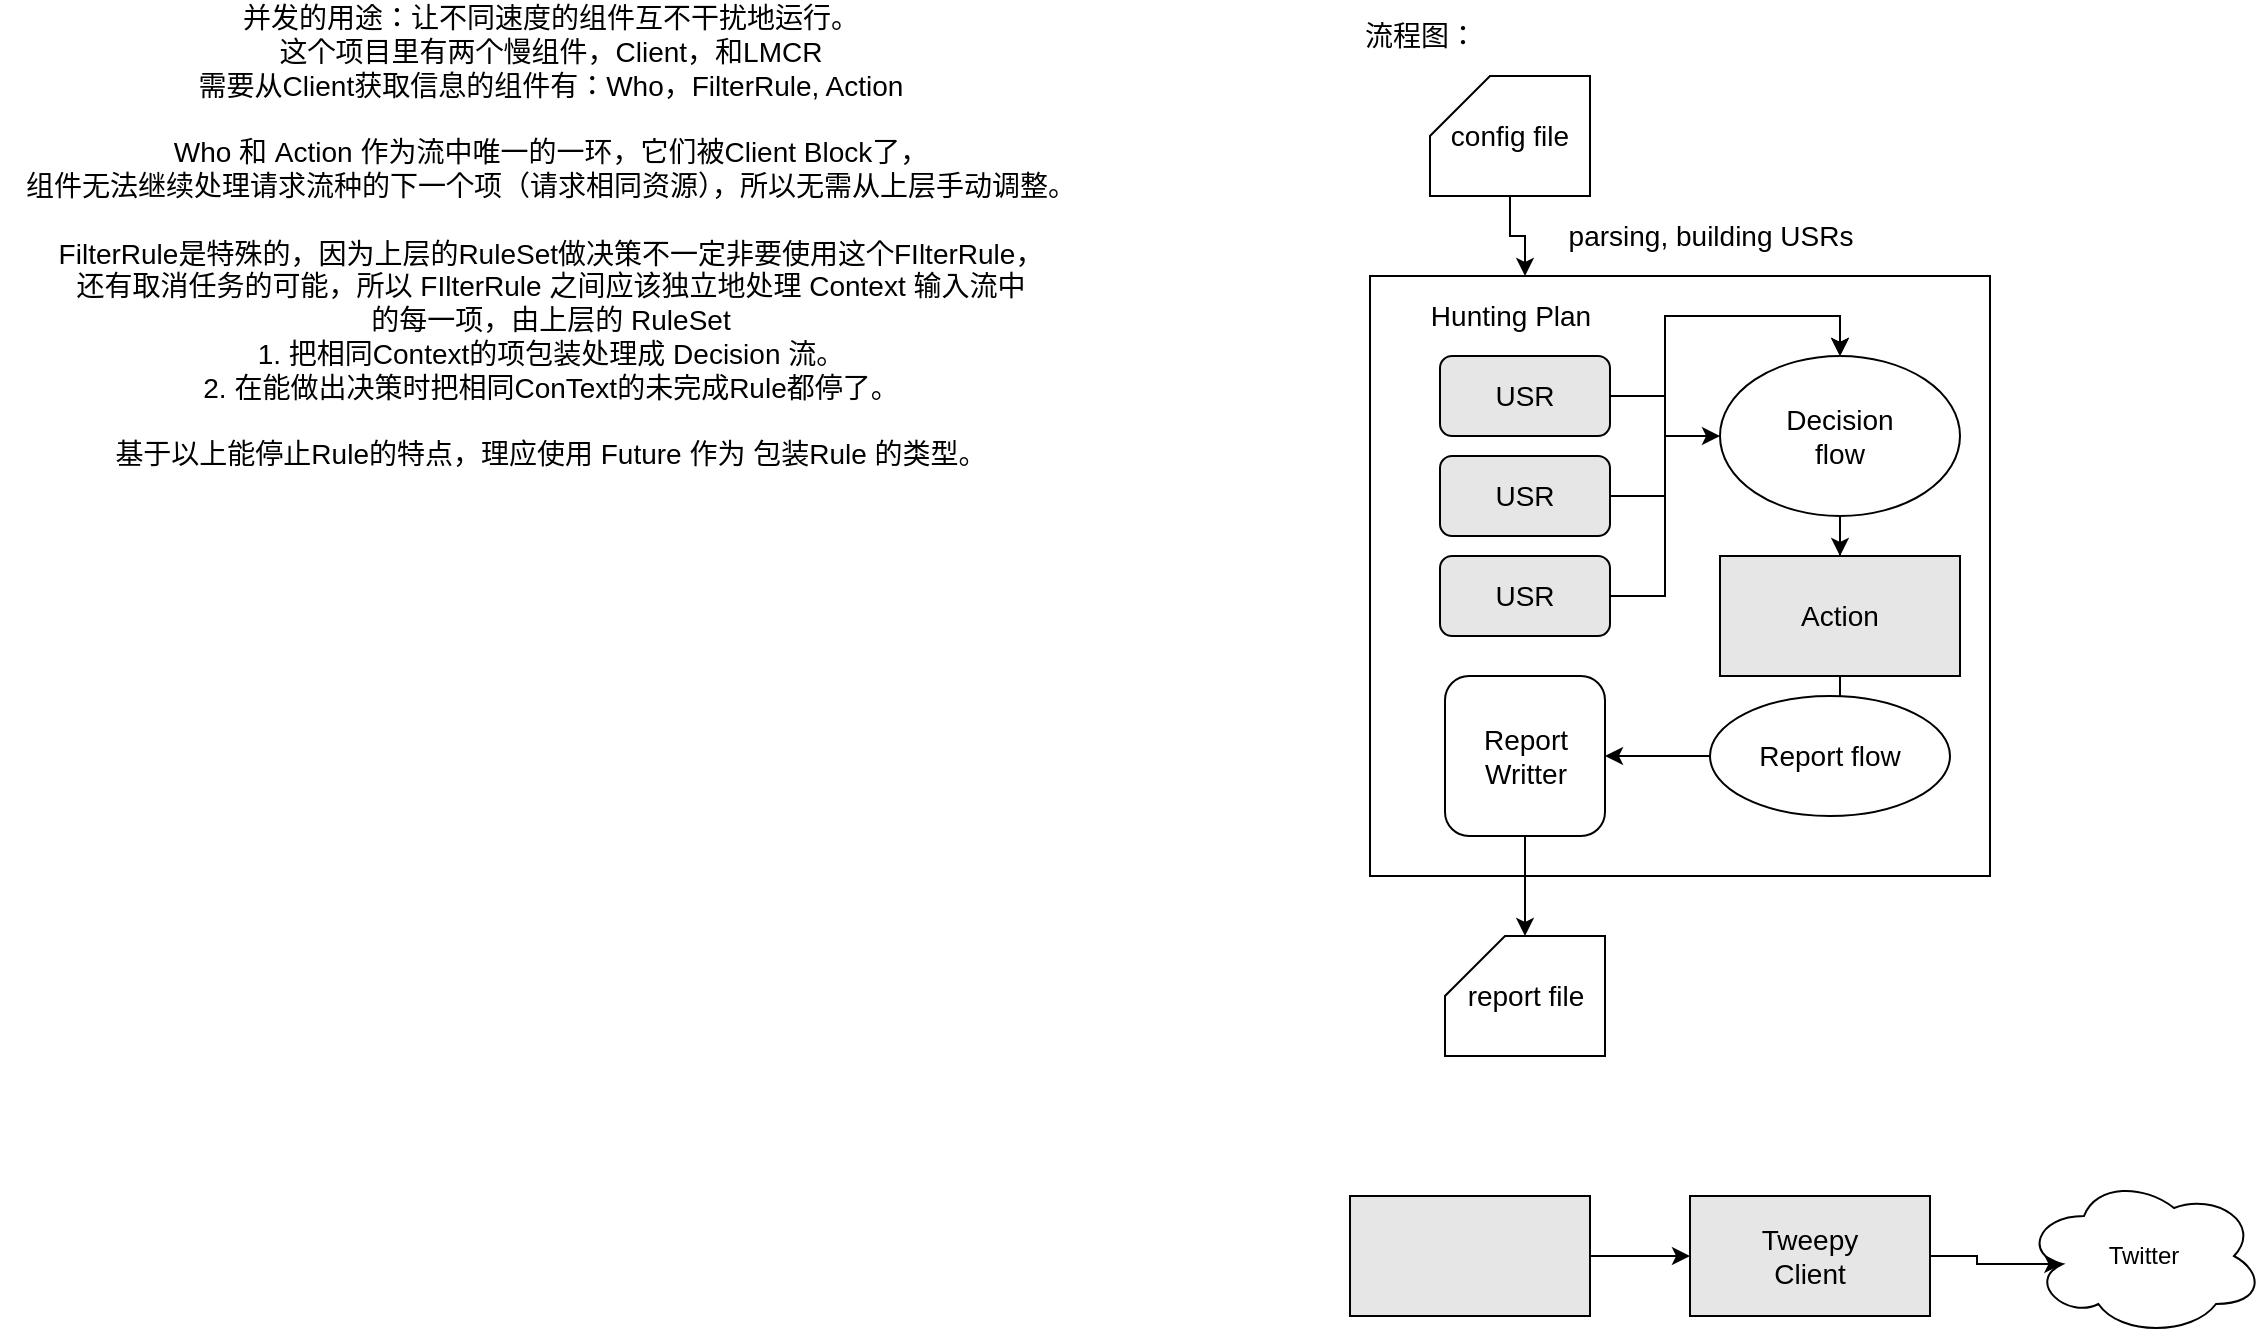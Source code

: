 <mxfile version="17.2.4" type="device" pages="3"><diagram id="XUiG8cFqJbwNKxK-u20N" name="concurrency"><mxGraphModel dx="817" dy="503" grid="1" gridSize="10" guides="1" tooltips="1" connect="1" arrows="1" fold="1" page="1" pageScale="1" pageWidth="827" pageHeight="1169" math="0" shadow="0"><root><mxCell id="0"/><mxCell id="1" parent="0"/><mxCell id="4G1B_aLigyITLH9_Thik-1" value="&lt;font style=&quot;font-size: 14px&quot;&gt;并发的用途：让不同速度的组件互不干扰地运行。&lt;br&gt;这个项目里有两个慢组件，Client，和LMCR&lt;br&gt;需要从Client获取信息的组件有：Who，FilterRule, Action&lt;br&gt;&lt;br&gt;Who 和 Action 作为流中唯一的一环，它们被Client Block了，&lt;br&gt;组件无法继续处理请求流种的下一个项（请求相同资源），所以无需从上层手动调整。&lt;br&gt;&lt;br&gt;FilterRule是特殊的，因为上层的RuleSet做决策不一定非要使用这个FIlterRule，&lt;br&gt;还有取消任务的可能，所以 FIlterRule 之间应该独立地处理 Context 输入流中&lt;br&gt;的每一项，由上层的 RuleSet &lt;br&gt;1. 把相同Context的项包装处理成 Decision 流。&lt;br&gt;2. 在能做出决策时把相同ConText的未完成Rule都停了。&lt;br&gt;&lt;br&gt;基于以上能停止Rule的特点，理应使用 Future 作为 包装Rule 的类型。&lt;br&gt;&lt;/font&gt;" style="text;html=1;align=center;verticalAlign=middle;resizable=0;points=[];autosize=1;strokeColor=none;fillColor=none;" parent="1" vertex="1"><mxGeometry x="75" y="30" width="550" height="220" as="geometry"/></mxCell><mxCell id="NM_JuEfp7zFMwTP4qmRe-1" value="" style="rounded=0;whiteSpace=wrap;html=1;fontSize=14;" parent="1" vertex="1"><mxGeometry x="760" y="160" width="310" height="300" as="geometry"/></mxCell><mxCell id="NM_JuEfp7zFMwTP4qmRe-6" value="流程图：" style="text;html=1;align=center;verticalAlign=middle;resizable=0;points=[];autosize=1;strokeColor=none;fillColor=none;fontSize=14;" parent="1" vertex="1"><mxGeometry x="750" y="30" width="70" height="20" as="geometry"/></mxCell><mxCell id="NM_JuEfp7zFMwTP4qmRe-8" style="edgeStyle=orthogonalEdgeStyle;rounded=0;orthogonalLoop=1;jettySize=auto;html=1;entryX=0.25;entryY=0;entryDx=0;entryDy=0;fontSize=14;" parent="1" source="NM_JuEfp7zFMwTP4qmRe-7" target="NM_JuEfp7zFMwTP4qmRe-1" edge="1"><mxGeometry relative="1" as="geometry"/></mxCell><mxCell id="NM_JuEfp7zFMwTP4qmRe-7" value="config file" style="shape=card;whiteSpace=wrap;html=1;fontSize=14;" parent="1" vertex="1"><mxGeometry x="790" y="60" width="80" height="60" as="geometry"/></mxCell><mxCell id="NM_JuEfp7zFMwTP4qmRe-10" value="parsing, building USRs" style="text;html=1;align=center;verticalAlign=middle;resizable=0;points=[];autosize=1;strokeColor=none;fillColor=none;fontSize=14;" parent="1" vertex="1"><mxGeometry x="850" y="130" width="160" height="20" as="geometry"/></mxCell><mxCell id="NM_JuEfp7zFMwTP4qmRe-12" value="&lt;span&gt;Hunting Plan&lt;/span&gt;" style="text;html=1;align=center;verticalAlign=middle;resizable=0;points=[];autosize=1;strokeColor=none;fillColor=none;fontSize=14;" parent="1" vertex="1"><mxGeometry x="780" y="170" width="100" height="20" as="geometry"/></mxCell><mxCell id="NM_JuEfp7zFMwTP4qmRe-20" style="edgeStyle=orthogonalEdgeStyle;rounded=0;orthogonalLoop=1;jettySize=auto;html=1;entryX=0.5;entryY=0;entryDx=0;entryDy=0;fontSize=14;" parent="1" source="NM_JuEfp7zFMwTP4qmRe-13" target="NM_JuEfp7zFMwTP4qmRe-19" edge="1"><mxGeometry relative="1" as="geometry"/></mxCell><mxCell id="NM_JuEfp7zFMwTP4qmRe-13" value="USR" style="rounded=1;whiteSpace=wrap;html=1;fontSize=14;fillColor=#E6E6E6;" parent="1" vertex="1"><mxGeometry x="795" y="200" width="85" height="40" as="geometry"/></mxCell><mxCell id="NM_JuEfp7zFMwTP4qmRe-22" style="edgeStyle=orthogonalEdgeStyle;rounded=0;orthogonalLoop=1;jettySize=auto;html=1;entryX=0.5;entryY=0;entryDx=0;entryDy=0;fontSize=14;" parent="1" source="NM_JuEfp7zFMwTP4qmRe-14" target="NM_JuEfp7zFMwTP4qmRe-19" edge="1"><mxGeometry relative="1" as="geometry"/></mxCell><mxCell id="NM_JuEfp7zFMwTP4qmRe-14" value="USR" style="rounded=1;whiteSpace=wrap;html=1;fontSize=14;fillColor=#E6E6E6;" parent="1" vertex="1"><mxGeometry x="795" y="250" width="85" height="40" as="geometry"/></mxCell><mxCell id="NM_JuEfp7zFMwTP4qmRe-25" style="edgeStyle=orthogonalEdgeStyle;rounded=0;orthogonalLoop=1;jettySize=auto;html=1;entryX=0;entryY=0.5;entryDx=0;entryDy=0;fontSize=14;" parent="1" source="NM_JuEfp7zFMwTP4qmRe-15" target="NM_JuEfp7zFMwTP4qmRe-19" edge="1"><mxGeometry relative="1" as="geometry"/></mxCell><mxCell id="NM_JuEfp7zFMwTP4qmRe-15" value="USR" style="rounded=1;whiteSpace=wrap;html=1;fontSize=14;fillColor=#E6E6E6;" parent="1" vertex="1"><mxGeometry x="795" y="300" width="85" height="40" as="geometry"/></mxCell><mxCell id="NM_JuEfp7zFMwTP4qmRe-18" style="edgeStyle=orthogonalEdgeStyle;rounded=0;orthogonalLoop=1;jettySize=auto;html=1;entryX=0.5;entryY=0;entryDx=0;entryDy=0;entryPerimeter=0;fontSize=14;" parent="1" source="NM_JuEfp7zFMwTP4qmRe-16" target="NM_JuEfp7zFMwTP4qmRe-17" edge="1"><mxGeometry relative="1" as="geometry"/></mxCell><mxCell id="NM_JuEfp7zFMwTP4qmRe-16" value="Report&lt;br&gt;Writter" style="rounded=1;whiteSpace=wrap;html=1;fontSize=14;" parent="1" vertex="1"><mxGeometry x="797.5" y="360" width="80" height="80" as="geometry"/></mxCell><mxCell id="NM_JuEfp7zFMwTP4qmRe-17" value="report file" style="shape=card;whiteSpace=wrap;html=1;fontSize=14;" parent="1" vertex="1"><mxGeometry x="797.5" y="490" width="80" height="60" as="geometry"/></mxCell><mxCell id="Bkanwb2_NG2C7RGpmyLM-2" value="" style="edgeStyle=orthogonalEdgeStyle;rounded=0;orthogonalLoop=1;jettySize=auto;html=1;fontSize=14;" parent="1" source="NM_JuEfp7zFMwTP4qmRe-19" target="Bkanwb2_NG2C7RGpmyLM-1" edge="1"><mxGeometry relative="1" as="geometry"/></mxCell><mxCell id="NM_JuEfp7zFMwTP4qmRe-19" value="Decision&lt;br&gt;flow" style="ellipse;whiteSpace=wrap;html=1;fontSize=14;" parent="1" vertex="1"><mxGeometry x="935" y="200" width="120" height="80" as="geometry"/></mxCell><mxCell id="Bkanwb2_NG2C7RGpmyLM-4" value="" style="edgeStyle=orthogonalEdgeStyle;rounded=0;orthogonalLoop=1;jettySize=auto;html=1;fontSize=14;" parent="1" source="Bkanwb2_NG2C7RGpmyLM-1" target="Bkanwb2_NG2C7RGpmyLM-3" edge="1"><mxGeometry relative="1" as="geometry"/></mxCell><mxCell id="Bkanwb2_NG2C7RGpmyLM-1" value="Action" style="whiteSpace=wrap;html=1;fontSize=14;fillColor=#E6E6E6;" parent="1" vertex="1"><mxGeometry x="935" y="300" width="120" height="60" as="geometry"/></mxCell><mxCell id="Bkanwb2_NG2C7RGpmyLM-5" value="" style="edgeStyle=orthogonalEdgeStyle;rounded=0;orthogonalLoop=1;jettySize=auto;html=1;fontSize=14;" parent="1" source="Bkanwb2_NG2C7RGpmyLM-3" target="NM_JuEfp7zFMwTP4qmRe-16" edge="1"><mxGeometry relative="1" as="geometry"/></mxCell><mxCell id="Bkanwb2_NG2C7RGpmyLM-3" value="Report flow" style="ellipse;whiteSpace=wrap;html=1;fontSize=14;" parent="1" vertex="1"><mxGeometry x="930" y="370" width="120" height="60" as="geometry"/></mxCell><mxCell id="8GCmwNGSGlfDe_DTGjrs-3" value="" style="edgeStyle=orthogonalEdgeStyle;rounded=0;orthogonalLoop=1;jettySize=auto;html=1;fontSize=14;" parent="1" source="CMJWBRoMR7nh_A9koZnk-3" target="8GCmwNGSGlfDe_DTGjrs-2" edge="1"><mxGeometry relative="1" as="geometry"/></mxCell><mxCell id="CMJWBRoMR7nh_A9koZnk-3" value="" style="whiteSpace=wrap;html=1;fontSize=14;fillColor=#E6E6E6;" parent="1" vertex="1"><mxGeometry x="750" y="620" width="120" height="60" as="geometry"/></mxCell><mxCell id="8GCmwNGSGlfDe_DTGjrs-1" value="Twitter" style="ellipse;shape=cloud;whiteSpace=wrap;html=1;" parent="1" vertex="1"><mxGeometry x="1087" y="610" width="120" height="80" as="geometry"/></mxCell><mxCell id="8GCmwNGSGlfDe_DTGjrs-4" value="" style="edgeStyle=orthogonalEdgeStyle;rounded=0;orthogonalLoop=1;jettySize=auto;html=1;fontSize=14;entryX=0.16;entryY=0.55;entryDx=0;entryDy=0;entryPerimeter=0;" parent="1" source="8GCmwNGSGlfDe_DTGjrs-2" target="8GCmwNGSGlfDe_DTGjrs-1" edge="1"><mxGeometry relative="1" as="geometry"/></mxCell><mxCell id="8GCmwNGSGlfDe_DTGjrs-2" value="Tweepy&lt;br&gt;Client" style="whiteSpace=wrap;html=1;fontSize=14;fillColor=#E6E6E6;" parent="1" vertex="1"><mxGeometry x="920" y="620" width="120" height="60" as="geometry"/></mxCell></root></mxGraphModel></diagram><diagram id="S5cICVvT9AW_yB-Se5Wj" name="user-selecting-rule"><mxGraphModel dx="940" dy="579" grid="1" gridSize="10" guides="1" tooltips="1" connect="1" arrows="1" fold="1" page="1" pageScale="1" pageWidth="827" pageHeight="1169" math="0" shadow="0"><root><mxCell id="0"/><mxCell id="1" parent="0"/><mxCell id="NvCPOizqN2Km6uEgG7TH-6" value="" style="edgeStyle=orthogonalEdgeStyle;rounded=0;orthogonalLoop=1;jettySize=auto;html=1;entryX=0;entryY=0.5;entryDx=0;entryDy=0;" parent="1" source="NvCPOizqN2Km6uEgG7TH-1" target="NvCPOizqN2Km6uEgG7TH-5" edge="1"><mxGeometry relative="1" as="geometry"/></mxCell><mxCell id="wnTeXHhJYLwnOJ4dHzEN-19" style="edgeStyle=orthogonalEdgeStyle;rounded=0;orthogonalLoop=1;jettySize=auto;html=1;entryX=1;entryY=0.5;entryDx=0;entryDy=0;" parent="1" source="NvCPOizqN2Km6uEgG7TH-1" target="wnTeXHhJYLwnOJ4dHzEN-11" edge="1"><mxGeometry relative="1" as="geometry"><Array as="points"><mxPoint x="1600" y="250"/></Array></mxGeometry></mxCell><mxCell id="wnTeXHhJYLwnOJ4dHzEN-20" style="edgeStyle=orthogonalEdgeStyle;rounded=0;orthogonalLoop=1;jettySize=auto;html=1;exitX=0;exitY=0.5;exitDx=0;exitDy=0;entryX=1;entryY=0.5;entryDx=0;entryDy=0;" parent="1" source="NvCPOizqN2Km6uEgG7TH-1" target="wnTeXHhJYLwnOJ4dHzEN-10" edge="1"><mxGeometry relative="1" as="geometry"/></mxCell><mxCell id="NvCPOizqN2Km6uEgG7TH-1" value="Who Field" style="rounded=0;whiteSpace=wrap;html=1;" parent="1" vertex="1"><mxGeometry x="1570" y="150" width="120" height="60" as="geometry"/></mxCell><mxCell id="NvCPOizqN2Km6uEgG7TH-2" value="Twitter" style="ellipse;shape=cloud;whiteSpace=wrap;html=1;" parent="1" vertex="1"><mxGeometry x="2036" y="140" width="120" height="80" as="geometry"/></mxCell><mxCell id="NvCPOizqN2Km6uEgG7TH-8" value="" style="edgeStyle=orthogonalEdgeStyle;rounded=0;orthogonalLoop=1;jettySize=auto;html=1;" parent="1" source="NvCPOizqN2Km6uEgG7TH-3" target="NvCPOizqN2Km6uEgG7TH-2" edge="1"><mxGeometry relative="1" as="geometry"/></mxCell><mxCell id="wnTeXHhJYLwnOJ4dHzEN-3" value="" style="edgeStyle=orthogonalEdgeStyle;rounded=0;orthogonalLoop=1;jettySize=auto;html=1;exitX=0.05;exitY=0.5;exitDx=0;exitDy=0;exitPerimeter=0;entryX=1;entryY=0.5;entryDx=0;entryDy=0;" parent="1" source="NvCPOizqN2Km6uEgG7TH-3" target="wnTeXHhJYLwnOJ4dHzEN-2" edge="1"><mxGeometry relative="1" as="geometry"/></mxCell><mxCell id="wnTeXHhJYLwnOJ4dHzEN-5" value="" style="edgeStyle=orthogonalEdgeStyle;rounded=0;orthogonalLoop=1;jettySize=auto;html=1;exitX=0.5;exitY=1;exitDx=0;exitDy=0;" parent="1" source="NvCPOizqN2Km6uEgG7TH-3" target="wnTeXHhJYLwnOJ4dHzEN-4" edge="1"><mxGeometry relative="1" as="geometry"><Array as="points"><mxPoint x="1946" y="320"/></Array></mxGeometry></mxCell><mxCell id="NvCPOizqN2Km6uEgG7TH-3" value="client&lt;br&gt;(tweepy hunter)" style="rounded=0;whiteSpace=wrap;html=1;fontFamily=Helvetica;fontSize=12;fontColor=default;align=center;strokeColor=default;fillColor=default;" parent="1" vertex="1"><mxGeometry x="1906" y="140" width="80" height="80" as="geometry"/></mxCell><mxCell id="NvCPOizqN2Km6uEgG7TH-7" style="edgeStyle=orthogonalEdgeStyle;rounded=0;orthogonalLoop=1;jettySize=auto;html=1;entryX=0.5;entryY=0;entryDx=0;entryDy=0;exitX=1;exitY=0.5;exitDx=0;exitDy=0;" parent="1" source="NvCPOizqN2Km6uEgG7TH-5" target="NvCPOizqN2Km6uEgG7TH-3" edge="1"><mxGeometry relative="1" as="geometry"><mxPoint x="1940" y="110" as="sourcePoint"/></mxGeometry></mxCell><mxCell id="NvCPOizqN2Km6uEgG7TH-5" value="info for quering user,&lt;br&gt;flow" style="ellipse;whiteSpace=wrap;html=1;" parent="1" vertex="1"><mxGeometry x="1730" y="70" width="120" height="80" as="geometry"/></mxCell><mxCell id="wnTeXHhJYLwnOJ4dHzEN-6" style="edgeStyle=orthogonalEdgeStyle;rounded=0;orthogonalLoop=1;jettySize=auto;html=1;entryX=0.75;entryY=1;entryDx=0;entryDy=0;" parent="1" source="wnTeXHhJYLwnOJ4dHzEN-2" target="NvCPOizqN2Km6uEgG7TH-1" edge="1"><mxGeometry relative="1" as="geometry"/></mxCell><mxCell id="wnTeXHhJYLwnOJ4dHzEN-2" value="User flow" style="ellipse;whiteSpace=wrap;html=1;rounded=0;" parent="1" vertex="1"><mxGeometry x="1730" y="200" width="120" height="60" as="geometry"/></mxCell><mxCell id="wnTeXHhJYLwnOJ4dHzEN-7" style="edgeStyle=orthogonalEdgeStyle;rounded=0;orthogonalLoop=1;jettySize=auto;html=1;entryX=0.5;entryY=1;entryDx=0;entryDy=0;" parent="1" source="wnTeXHhJYLwnOJ4dHzEN-4" target="NvCPOizqN2Km6uEgG7TH-1" edge="1"><mxGeometry relative="1" as="geometry"/></mxCell><mxCell id="wnTeXHhJYLwnOJ4dHzEN-4" value="API error flow" style="ellipse;whiteSpace=wrap;html=1;rounded=0;" parent="1" vertex="1"><mxGeometry x="1730" y="290" width="120" height="60" as="geometry"/></mxCell><mxCell id="wnTeXHhJYLwnOJ4dHzEN-15" style="edgeStyle=orthogonalEdgeStyle;rounded=0;orthogonalLoop=1;jettySize=auto;html=1;exitX=0;exitY=0.5;exitDx=0;exitDy=0;entryX=1;entryY=0.5;entryDx=0;entryDy=0;" parent="1" source="wnTeXHhJYLwnOJ4dHzEN-10" target="wnTeXHhJYLwnOJ4dHzEN-12" edge="1"><mxGeometry relative="1" as="geometry"/></mxCell><mxCell id="wnTeXHhJYLwnOJ4dHzEN-10" value="User flow" style="ellipse;whiteSpace=wrap;html=1;rounded=0;" parent="1" vertex="1"><mxGeometry x="1430" y="150" width="120" height="60" as="geometry"/></mxCell><mxCell id="wnTeXHhJYLwnOJ4dHzEN-21" style="edgeStyle=orthogonalEdgeStyle;rounded=0;orthogonalLoop=1;jettySize=auto;html=1;entryX=1;entryY=1;entryDx=0;entryDy=0;" parent="1" source="wnTeXHhJYLwnOJ4dHzEN-11" target="wnTeXHhJYLwnOJ4dHzEN-12" edge="1"><mxGeometry relative="1" as="geometry"/></mxCell><mxCell id="wnTeXHhJYLwnOJ4dHzEN-11" value="API error flow" style="ellipse;whiteSpace=wrap;html=1;rounded=0;" parent="1" vertex="1"><mxGeometry x="1430" y="220" width="120" height="60" as="geometry"/></mxCell><mxCell id="wnTeXHhJYLwnOJ4dHzEN-13" style="edgeStyle=orthogonalEdgeStyle;rounded=0;orthogonalLoop=1;jettySize=auto;html=1;entryX=0.5;entryY=0;entryDx=0;entryDy=0;exitX=0.5;exitY=0;exitDx=0;exitDy=0;" parent="1" source="wnTeXHhJYLwnOJ4dHzEN-12" target="NvCPOizqN2Km6uEgG7TH-1" edge="1"><mxGeometry relative="1" as="geometry"><Array as="points"><mxPoint x="1350" y="130"/><mxPoint x="1630" y="130"/></Array></mxGeometry></mxCell><mxCell id="wnTeXHhJYLwnOJ4dHzEN-12" value="User Selecting Rule" style="rounded=0;whiteSpace=wrap;html=1;fillColor=#E6E6E6;" parent="1" vertex="1"><mxGeometry x="1290" y="150" width="120" height="60" as="geometry"/></mxCell><mxCell id="wnTeXHhJYLwnOJ4dHzEN-14" value="who.query_users()" style="text;html=1;align=center;verticalAlign=middle;resizable=0;points=[];autosize=1;strokeColor=none;fillColor=none;" parent="1" vertex="1"><mxGeometry x="1435" y="100" width="110" height="20" as="geometry"/></mxCell><mxCell id="wnTeXHhJYLwnOJ4dHzEN-22" value="1" style="ellipse;whiteSpace=wrap;html=1;aspect=fixed;strokeWidth=2;fontFamily=Tahoma;spacingBottom=4;spacingRight=2;strokeColor=#d3d3d3;" parent="1" vertex="1"><mxGeometry x="1240" y="170" width="20" height="20" as="geometry"/></mxCell><mxCell id="wnTeXHhJYLwnOJ4dHzEN-24" value="2" style="ellipse;whiteSpace=wrap;html=1;aspect=fixed;strokeWidth=2;fontFamily=Tahoma;spacingBottom=4;spacingRight=2;strokeColor=#d3d3d3;" parent="1" vertex="1"><mxGeometry x="1240" y="550" width="20" height="20" as="geometry"/></mxCell><mxCell id="wnTeXHhJYLwnOJ4dHzEN-58" style="edgeStyle=orthogonalEdgeStyle;rounded=0;orthogonalLoop=1;jettySize=auto;html=1;" parent="1" source="wnTeXHhJYLwnOJ4dHzEN-29" target="wnTeXHhJYLwnOJ4dHzEN-53" edge="1"><mxGeometry relative="1" as="geometry"/></mxCell><mxCell id="wnTeXHhJYLwnOJ4dHzEN-29" value="API error flow" style="ellipse;whiteSpace=wrap;html=1;rounded=0;" parent="1" vertex="1"><mxGeometry x="1425" y="440" width="120" height="60" as="geometry"/></mxCell><mxCell id="wnTeXHhJYLwnOJ4dHzEN-31" style="edgeStyle=orthogonalEdgeStyle;rounded=0;orthogonalLoop=1;jettySize=auto;html=1;entryX=0;entryY=0.5;entryDx=0;entryDy=0;" parent="1" source="wnTeXHhJYLwnOJ4dHzEN-30" target="wnTeXHhJYLwnOJ4dHzEN-36" edge="1"><mxGeometry relative="1" as="geometry"><mxPoint x="1750" y="470" as="targetPoint"/></mxGeometry></mxCell><mxCell id="wnTeXHhJYLwnOJ4dHzEN-50" value="" style="edgeStyle=orthogonalEdgeStyle;rounded=0;orthogonalLoop=1;jettySize=auto;html=1;startArrow=none;" parent="1" source="M1teWnOXiRI7hTYVmEB5-2" target="wnTeXHhJYLwnOJ4dHzEN-29" edge="1"><mxGeometry relative="1" as="geometry"/></mxCell><mxCell id="M1teWnOXiRI7hTYVmEB5-8" style="edgeStyle=orthogonalEdgeStyle;rounded=0;orthogonalLoop=1;jettySize=auto;html=1;entryX=1;entryY=0.5;entryDx=0;entryDy=0;" parent="1" source="wnTeXHhJYLwnOJ4dHzEN-30" target="M1teWnOXiRI7hTYVmEB5-4" edge="1"><mxGeometry relative="1" as="geometry"/></mxCell><mxCell id="wnTeXHhJYLwnOJ4dHzEN-30" value="User Selecting Rule:&lt;br&gt;action.execute(decision)" style="rounded=0;whiteSpace=wrap;html=1;fillColor=#E6E6E6;" parent="1" vertex="1"><mxGeometry x="1850" y="440" width="140" height="60" as="geometry"/></mxCell><mxCell id="wnTeXHhJYLwnOJ4dHzEN-40" value="" style="edgeStyle=orthogonalEdgeStyle;rounded=0;orthogonalLoop=1;jettySize=auto;html=1;" parent="1" source="wnTeXHhJYLwnOJ4dHzEN-36" target="wnTeXHhJYLwnOJ4dHzEN-39" edge="1"><mxGeometry relative="1" as="geometry"/></mxCell><mxCell id="wnTeXHhJYLwnOJ4dHzEN-36" value="Context flow&lt;br&gt;(User flow)" style="ellipse;whiteSpace=wrap;html=1;" parent="1" vertex="1"><mxGeometry x="2030" y="430" width="120" height="80" as="geometry"/></mxCell><mxCell id="wnTeXHhJYLwnOJ4dHzEN-43" value="" style="edgeStyle=orthogonalEdgeStyle;rounded=0;orthogonalLoop=1;jettySize=auto;html=1;entryX=1;entryY=0.5;entryDx=0;entryDy=0;" parent="1" source="wnTeXHhJYLwnOJ4dHzEN-39" target="wnTeXHhJYLwnOJ4dHzEN-42" edge="1"><mxGeometry relative="1" as="geometry"><Array as="points"><mxPoint x="2230" y="560"/></Array></mxGeometry></mxCell><mxCell id="wnTeXHhJYLwnOJ4dHzEN-52" style="edgeStyle=orthogonalEdgeStyle;rounded=0;orthogonalLoop=1;jettySize=auto;html=1;entryX=1;entryY=0.5;entryDx=0;entryDy=0;" parent="1" source="wnTeXHhJYLwnOJ4dHzEN-39" target="wnTeXHhJYLwnOJ4dHzEN-51" edge="1"><mxGeometry relative="1" as="geometry"><Array as="points"><mxPoint x="2230" y="640"/></Array></mxGeometry></mxCell><mxCell id="wnTeXHhJYLwnOJ4dHzEN-39" value="RuleSet" style="whiteSpace=wrap;html=1;" parent="1" vertex="1"><mxGeometry x="2170" y="440" width="120" height="60" as="geometry"/></mxCell><mxCell id="wnTeXHhJYLwnOJ4dHzEN-45" style="edgeStyle=orthogonalEdgeStyle;rounded=0;orthogonalLoop=1;jettySize=auto;html=1;entryX=1;entryY=1;entryDx=0;entryDy=0;" parent="1" source="wnTeXHhJYLwnOJ4dHzEN-42" target="wnTeXHhJYLwnOJ4dHzEN-30" edge="1"><mxGeometry relative="1" as="geometry"/></mxCell><mxCell id="wnTeXHhJYLwnOJ4dHzEN-42" value="Decision flow" style="ellipse;whiteSpace=wrap;html=1;" parent="1" vertex="1"><mxGeometry x="2030" y="530" width="120" height="60" as="geometry"/></mxCell><mxCell id="wnTeXHhJYLwnOJ4dHzEN-47" value="rules.judge()" style="text;html=1;align=center;verticalAlign=middle;resizable=0;points=[];autosize=1;strokeColor=none;fillColor=none;" parent="1" vertex="1"><mxGeometry x="2050" y="400" width="80" height="20" as="geometry"/></mxCell><mxCell id="wnTeXHhJYLwnOJ4dHzEN-59" style="edgeStyle=orthogonalEdgeStyle;rounded=0;orthogonalLoop=1;jettySize=auto;html=1;" parent="1" source="wnTeXHhJYLwnOJ4dHzEN-48" target="wnTeXHhJYLwnOJ4dHzEN-53" edge="1"><mxGeometry relative="1" as="geometry"/></mxCell><mxCell id="wnTeXHhJYLwnOJ4dHzEN-48" value="ActionReport flow&lt;br&gt;(Decision flow)" style="ellipse;whiteSpace=wrap;html=1;" parent="1" vertex="1"><mxGeometry x="1425" y="530" width="120" height="60" as="geometry"/></mxCell><mxCell id="wnTeXHhJYLwnOJ4dHzEN-55" style="edgeStyle=orthogonalEdgeStyle;rounded=0;orthogonalLoop=1;jettySize=auto;html=1;entryX=0.75;entryY=1;entryDx=0;entryDy=0;" parent="1" source="wnTeXHhJYLwnOJ4dHzEN-51" target="wnTeXHhJYLwnOJ4dHzEN-30" edge="1"><mxGeometry relative="1" as="geometry"/></mxCell><mxCell id="wnTeXHhJYLwnOJ4dHzEN-51" value="API error flow" style="ellipse;whiteSpace=wrap;html=1;rounded=0;" parent="1" vertex="1"><mxGeometry x="2030" y="610" width="120" height="60" as="geometry"/></mxCell><mxCell id="wnTeXHhJYLwnOJ4dHzEN-53" value="Hunting Plan:&lt;br&gt;print to report" style="whiteSpace=wrap;html=1;rounded=0;" parent="1" vertex="1"><mxGeometry x="1280" y="530" width="120" height="60" as="geometry"/></mxCell><mxCell id="M1teWnOXiRI7hTYVmEB5-10" style="edgeStyle=orthogonalEdgeStyle;rounded=0;orthogonalLoop=1;jettySize=auto;html=1;entryX=1;entryY=0.5;entryDx=0;entryDy=0;" parent="1" source="M1teWnOXiRI7hTYVmEB5-2" target="wnTeXHhJYLwnOJ4dHzEN-48" edge="1"><mxGeometry relative="1" as="geometry"><Array as="points"><mxPoint x="1620" y="560"/></Array></mxGeometry></mxCell><mxCell id="M1teWnOXiRI7hTYVmEB5-2" value="action&lt;br&gt;USR.merge(observable)&lt;br&gt;action.execute(decision)" style="rounded=0;whiteSpace=wrap;html=1;" parent="1" vertex="1"><mxGeometry x="1580" y="440" width="210" height="60" as="geometry"/></mxCell><mxCell id="M1teWnOXiRI7hTYVmEB5-3" value="" style="edgeStyle=orthogonalEdgeStyle;rounded=0;orthogonalLoop=1;jettySize=auto;html=1;endArrow=none;" parent="1" source="wnTeXHhJYLwnOJ4dHzEN-30" target="M1teWnOXiRI7hTYVmEB5-2" edge="1"><mxGeometry relative="1" as="geometry"><mxPoint x="1850" y="470" as="sourcePoint"/><mxPoint x="1545" y="470" as="targetPoint"/></mxGeometry></mxCell><mxCell id="M1teWnOXiRI7hTYVmEB5-9" style="edgeStyle=orthogonalEdgeStyle;rounded=0;orthogonalLoop=1;jettySize=auto;html=1;exitX=0;exitY=0.5;exitDx=0;exitDy=0;entryX=0.75;entryY=1;entryDx=0;entryDy=0;" parent="1" source="M1teWnOXiRI7hTYVmEB5-4" target="M1teWnOXiRI7hTYVmEB5-2" edge="1"><mxGeometry relative="1" as="geometry"/></mxCell><mxCell id="M1teWnOXiRI7hTYVmEB5-4" value="Decision flow" style="ellipse;whiteSpace=wrap;html=1;" parent="1" vertex="1"><mxGeometry x="1790" y="515" width="60" height="60" as="geometry"/></mxCell><mxCell id="4qomWHOzgepFkxnULHFh-3" value="" style="edgeStyle=orthogonalEdgeStyle;rounded=0;orthogonalLoop=1;jettySize=auto;html=1;fontSize=14;" parent="1" source="4qomWHOzgepFkxnULHFh-1" target="4qomWHOzgepFkxnULHFh-2" edge="1"><mxGeometry relative="1" as="geometry"/></mxCell><mxCell id="4qomWHOzgepFkxnULHFh-1" value="Who field" style="rounded=0;whiteSpace=wrap;html=1;fontSize=14;" parent="1" vertex="1"><mxGeometry x="90" y="140" width="120" height="60" as="geometry"/></mxCell><mxCell id="4qomWHOzgepFkxnULHFh-6" value="" style="edgeStyle=orthogonalEdgeStyle;rounded=0;orthogonalLoop=1;jettySize=auto;html=1;fontSize=14;" parent="1" source="4qomWHOzgepFkxnULHFh-2" target="4qomWHOzgepFkxnULHFh-5" edge="1"><mxGeometry relative="1" as="geometry"/></mxCell><mxCell id="4qomWHOzgepFkxnULHFh-2" value="&lt;font style=&quot;font-size: 14px&quot;&gt;User flow&lt;/font&gt;" style="ellipse;whiteSpace=wrap;html=1;fontSize=14;rounded=0;" parent="1" vertex="1"><mxGeometry x="90" y="230" width="120" height="60" as="geometry"/></mxCell><mxCell id="4qomWHOzgepFkxnULHFh-10" value="" style="edgeStyle=orthogonalEdgeStyle;rounded=0;orthogonalLoop=1;jettySize=auto;html=1;fontSize=14;" parent="1" source="4qomWHOzgepFkxnULHFh-5" target="4qomWHOzgepFkxnULHFh-9" edge="1"><mxGeometry relative="1" as="geometry"/></mxCell><mxCell id="4qomWHOzgepFkxnULHFh-5" value="Filter:&lt;br&gt;have blocked?&lt;br&gt;is following?" style="whiteSpace=wrap;html=1;fontSize=14;rounded=0;" parent="1" vertex="1"><mxGeometry x="240" y="140" width="120" height="60" as="geometry"/></mxCell><mxCell id="4qomWHOzgepFkxnULHFh-12" value="" style="edgeStyle=orthogonalEdgeStyle;rounded=0;orthogonalLoop=1;jettySize=auto;html=1;fontSize=14;" parent="1" source="4qomWHOzgepFkxnULHFh-9" target="4qomWHOzgepFkxnULHFh-11" edge="1"><mxGeometry relative="1" as="geometry"/></mxCell><mxCell id="4qomWHOzgepFkxnULHFh-16" value="" style="edgeStyle=orthogonalEdgeStyle;rounded=0;orthogonalLoop=1;jettySize=auto;html=1;fontSize=14;" parent="1" source="4qomWHOzgepFkxnULHFh-11" target="4qomWHOzgepFkxnULHFh-15" edge="1"><mxGeometry relative="1" as="geometry"/></mxCell><mxCell id="4qomWHOzgepFkxnULHFh-25" style="edgeStyle=orthogonalEdgeStyle;rounded=0;orthogonalLoop=1;jettySize=auto;html=1;fontSize=14;entryX=0;entryY=0.5;entryDx=0;entryDy=0;" parent="1" source="4qomWHOzgepFkxnULHFh-11" target="4qomWHOzgepFkxnULHFh-27" edge="1"><mxGeometry relative="1" as="geometry"><mxPoint x="860" y="170" as="targetPoint"/></mxGeometry></mxCell><mxCell id="4qomWHOzgepFkxnULHFh-11" value="RuleSet" style="whiteSpace=wrap;html=1;fontSize=14;rounded=0;" parent="1" vertex="1"><mxGeometry x="580" y="140" width="120" height="60" as="geometry"/></mxCell><mxCell id="4qomWHOzgepFkxnULHFh-21" value="" style="edgeStyle=orthogonalEdgeStyle;rounded=0;orthogonalLoop=1;jettySize=auto;html=1;fontSize=14;" parent="1" source="4qomWHOzgepFkxnULHFh-15" target="4qomWHOzgepFkxnULHFh-20" edge="1"><mxGeometry relative="1" as="geometry"/></mxCell><mxCell id="4qomWHOzgepFkxnULHFh-15" value="not sure&lt;br&gt;User flow" style="ellipse;whiteSpace=wrap;html=1;fontSize=14;rounded=0;" parent="1" vertex="1"><mxGeometry x="726" y="230" width="120" height="60" as="geometry"/></mxCell><mxCell id="4qomWHOzgepFkxnULHFh-23" value="" style="edgeStyle=orthogonalEdgeStyle;rounded=0;orthogonalLoop=1;jettySize=auto;html=1;fontSize=14;" parent="1" source="4qomWHOzgepFkxnULHFh-20" target="4qomWHOzgepFkxnULHFh-22" edge="1"><mxGeometry relative="1" as="geometry"/></mxCell><mxCell id="4qomWHOzgepFkxnULHFh-28" style="edgeStyle=orthogonalEdgeStyle;rounded=0;orthogonalLoop=1;jettySize=auto;html=1;entryX=0.5;entryY=1;entryDx=0;entryDy=0;fontSize=14;" parent="1" source="4qomWHOzgepFkxnULHFh-20" target="4qomWHOzgepFkxnULHFh-27" edge="1"><mxGeometry relative="1" as="geometry"><Array as="points"><mxPoint x="640" y="330"/><mxPoint x="910" y="330"/></Array></mxGeometry></mxCell><mxCell id="4qomWHOzgepFkxnULHFh-20" value="LetMeCheck Rule (LMCR)" style="whiteSpace=wrap;html=1;fontSize=14;rounded=0;" parent="1" vertex="1"><mxGeometry x="580" y="230" width="120" height="60" as="geometry"/></mxCell><mxCell id="4qomWHOzgepFkxnULHFh-22" value="" style="fontColor=#0066CC;verticalAlign=top;verticalLabelPosition=bottom;labelPosition=center;align=center;html=1;outlineConnect=0;fillColor=#CCCCCC;strokeColor=#6881B3;gradientColor=none;gradientDirection=north;strokeWidth=2;shape=mxgraph.networks.terminal;fontSize=14;" parent="1" vertex="1"><mxGeometry x="460" y="227.5" width="80" height="65" as="geometry"/></mxCell><mxCell id="4qomWHOzgepFkxnULHFh-24" value="slow,&lt;br&gt;user make desicion" style="text;html=1;align=center;verticalAlign=middle;resizable=0;points=[];autosize=1;strokeColor=none;fillColor=none;fontSize=14;" parent="1" vertex="1"><mxGeometry x="430" y="300" width="140" height="40" as="geometry"/></mxCell><mxCell id="F2f7fT2eSogqoaSea342-2" value="" style="edgeStyle=orthogonalEdgeStyle;rounded=0;orthogonalLoop=1;jettySize=auto;html=1;fontSize=14;entryX=0;entryY=0.5;entryDx=0;entryDy=0;" parent="1" source="4qomWHOzgepFkxnULHFh-27" target="F2f7fT2eSogqoaSea342-9" edge="1"><mxGeometry relative="1" as="geometry"><mxPoint x="1020" y="170" as="targetPoint"/></mxGeometry></mxCell><mxCell id="4qomWHOzgepFkxnULHFh-27" value="Decision flow" style="ellipse;whiteSpace=wrap;html=1;fontSize=14;" parent="1" vertex="1"><mxGeometry x="850" y="140" width="120" height="60" as="geometry"/></mxCell><mxCell id="F2f7fT2eSogqoaSea342-4" value="User Selecting Rule" style="swimlane;fontSize=14;" parent="1" vertex="1"><mxGeometry x="50" y="70" width="940" height="330" as="geometry"/></mxCell><mxCell id="4qomWHOzgepFkxnULHFh-9" value="&lt;span&gt;User flow&lt;br&gt;(Context flow)&lt;br&gt;&lt;/span&gt;" style="ellipse;whiteSpace=wrap;html=1;fontSize=14;rounded=0;" parent="F2f7fT2eSogqoaSea342-4" vertex="1"><mxGeometry x="363.5" y="70" width="120" height="60" as="geometry"/></mxCell><mxCell id="F2f7fT2eSogqoaSea342-6" style="edgeStyle=orthogonalEdgeStyle;rounded=0;orthogonalLoop=1;jettySize=auto;html=1;entryX=0.5;entryY=0;entryDx=0;entryDy=0;fontSize=14;" parent="1" source="F2f7fT2eSogqoaSea342-5" target="4qomWHOzgepFkxnULHFh-1" edge="1"><mxGeometry relative="1" as="geometry"/></mxCell><mxCell id="F2f7fT2eSogqoaSea342-5" value="Hunting Plan: start!" style="text;html=1;align=center;verticalAlign=middle;resizable=0;points=[];autosize=1;strokeColor=none;fillColor=none;fontSize=14;" parent="1" vertex="1"><mxGeometry x="85" y="30" width="130" height="20" as="geometry"/></mxCell><mxCell id="F2f7fT2eSogqoaSea342-9" value="Action" style="whiteSpace=wrap;html=1;fontSize=14;" parent="1" vertex="1"><mxGeometry x="1020" y="140" width="120" height="60" as="geometry"/></mxCell></root></mxGraphModel></diagram><diagram id="Csfr4Y60MEjSECxksoJ2" name="RuleSet"><mxGraphModel dx="1343" dy="827" grid="1" gridSize="10" guides="1" tooltips="1" connect="1" arrows="1" fold="1" page="1" pageScale="1" pageWidth="827" pageHeight="1169" math="0" shadow="0"><root><mxCell id="0"/><mxCell id="1" parent="0"/><mxCell id="aTCQrW_VXeYMGda0l_fF-16" value="" style="ellipse;whiteSpace=wrap;html=1;fontSize=14;fillColor=none;rotation=45;" parent="1" vertex="1"><mxGeometry x="160" y="1010" width="310" height="100" as="geometry"/></mxCell><mxCell id="aTCQrW_VXeYMGda0l_fF-41" value="" style="ellipse;whiteSpace=wrap;html=1;fontSize=14;fillColor=none;rotation=25;" parent="1" vertex="1"><mxGeometry x="295.32" y="1011.13" width="410" height="100" as="geometry"/></mxCell><mxCell id="aTCQrW_VXeYMGda0l_fF-42" value="" style="ellipse;whiteSpace=wrap;html=1;fontSize=14;fillColor=none;rotation=15;" parent="1" vertex="1"><mxGeometry x="430" y="990" width="490" height="129.65" as="geometry"/></mxCell><mxCell id="aTCQrW_VXeYMGda0l_fF-1" value="" style="ellipse;whiteSpace=wrap;html=1;fontSize=14;fillColor=none;rotation=45;" parent="1" vertex="1"><mxGeometry x="160" y="350" width="310" height="100" as="geometry"/></mxCell><mxCell id="NjryTfT1pI6O93XBVtyI-2" style="edgeStyle=orthogonalEdgeStyle;rounded=0;orthogonalLoop=1;jettySize=auto;html=1;entryX=0;entryY=0.5;entryDx=0;entryDy=0;fontSize=14;" parent="1" source="PO90ZZGNJuMtVC2GiibZ-2" target="NjryTfT1pI6O93XBVtyI-1" edge="1"><mxGeometry relative="1" as="geometry"/></mxCell><mxCell id="myYMYIXwvTsHgIgNGKpw-2" value="" style="edgeStyle=orthogonalEdgeStyle;rounded=0;orthogonalLoop=1;jettySize=auto;html=1;fontSize=14;entryX=0.629;entryY=-0.018;entryDx=0;entryDy=0;entryPerimeter=0;" parent="1" source="PO90ZZGNJuMtVC2GiibZ-2" target="myYMYIXwvTsHgIgNGKpw-1" edge="1"><mxGeometry relative="1" as="geometry"/></mxCell><mxCell id="PO90ZZGNJuMtVC2GiibZ-2" value="Context 1" style="ellipse;whiteSpace=wrap;html=1;fontSize=14;fillColor=#FFFFFF;" parent="1" vertex="1"><mxGeometry x="230" y="50" width="80" height="80" as="geometry"/></mxCell><mxCell id="NjryTfT1pI6O93XBVtyI-4" value="" style="edgeStyle=orthogonalEdgeStyle;rounded=0;orthogonalLoop=1;jettySize=auto;html=1;fontSize=14;" parent="1" source="NjryTfT1pI6O93XBVtyI-1" target="NjryTfT1pI6O93XBVtyI-3" edge="1"><mxGeometry relative="1" as="geometry"/></mxCell><mxCell id="NjryTfT1pI6O93XBVtyI-1" value="Context 2" style="ellipse;whiteSpace=wrap;html=1;fontSize=14;fillColor=#FFFFFF;" parent="1" vertex="1"><mxGeometry x="350" y="50" width="80" height="80" as="geometry"/></mxCell><mxCell id="NjryTfT1pI6O93XBVtyI-3" value="Context 3" style="ellipse;whiteSpace=wrap;html=1;fontSize=14;fillColor=#FFFFFF;" parent="1" vertex="1"><mxGeometry x="470" y="50" width="80" height="80" as="geometry"/></mxCell><mxCell id="myYMYIXwvTsHgIgNGKpw-3" style="edgeStyle=orthogonalEdgeStyle;rounded=0;orthogonalLoop=1;jettySize=auto;html=1;exitX=0.25;exitY=1;exitDx=0;exitDy=0;fontSize=14;entryX=0.5;entryY=0;entryDx=0;entryDy=0;" parent="1" source="myYMYIXwvTsHgIgNGKpw-1" target="myYMYIXwvTsHgIgNGKpw-4" edge="1"><mxGeometry relative="1" as="geometry"><mxPoint x="120" y="310" as="targetPoint"/></mxGeometry></mxCell><mxCell id="myYMYIXwvTsHgIgNGKpw-12" style="edgeStyle=orthogonalEdgeStyle;rounded=0;orthogonalLoop=1;jettySize=auto;html=1;fontSize=14;exitX=0;exitY=1;exitDx=0;exitDy=0;entryX=0;entryY=0.5;entryDx=0;entryDy=0;" parent="1" source="myYMYIXwvTsHgIgNGKpw-1" target="myYMYIXwvTsHgIgNGKpw-13" edge="1"><mxGeometry relative="1" as="geometry"><mxPoint x="40" y="450" as="targetPoint"/><Array as="points"><mxPoint x="23" y="450"/></Array></mxGeometry></mxCell><mxCell id="myYMYIXwvTsHgIgNGKpw-1" value="&lt;b&gt;all-of &lt;/b&gt;Rule Set" style="whiteSpace=wrap;html=1;fontSize=14;fillColor=#FFFFFF;" parent="1" vertex="1"><mxGeometry x="23" y="190" width="157" height="60" as="geometry"/></mxCell><mxCell id="myYMYIXwvTsHgIgNGKpw-11" style="edgeStyle=orthogonalEdgeStyle;rounded=0;orthogonalLoop=1;jettySize=auto;html=1;entryX=0;entryY=0.5;entryDx=0;entryDy=0;fontSize=14;" parent="1" source="myYMYIXwvTsHgIgNGKpw-4" target="myYMYIXwvTsHgIgNGKpw-7" edge="1"><mxGeometry relative="1" as="geometry"/></mxCell><mxCell id="myYMYIXwvTsHgIgNGKpw-4" value="Rule 1&lt;br&gt;(fast)" style="rounded=0;whiteSpace=wrap;html=1;fontSize=14;fillColor=#FFFFFF;" parent="1" vertex="1"><mxGeometry x="60" y="320" width="120" height="60" as="geometry"/></mxCell><mxCell id="myYMYIXwvTsHgIgNGKpw-5" value="" style="endArrow=none;html=1;rounded=0;fontSize=14;" parent="1" edge="1"><mxGeometry width="50" height="50" relative="1" as="geometry"><mxPoint x="200" y="620" as="sourcePoint"/><mxPoint x="200" y="40" as="targetPoint"/></mxGeometry></mxCell><mxCell id="myYMYIXwvTsHgIgNGKpw-6" style="edgeStyle=orthogonalEdgeStyle;rounded=0;orthogonalLoop=1;jettySize=auto;html=1;entryX=0;entryY=0.5;entryDx=0;entryDy=0;fontSize=14;" parent="1" source="myYMYIXwvTsHgIgNGKpw-7" target="myYMYIXwvTsHgIgNGKpw-9" edge="1"><mxGeometry relative="1" as="geometry"/></mxCell><mxCell id="myYMYIXwvTsHgIgNGKpw-7" value="bool" style="ellipse;whiteSpace=wrap;html=1;fontSize=14;fillColor=#FFFFFF;" parent="1" vertex="1"><mxGeometry x="230" y="310" width="80" height="80" as="geometry"/></mxCell><mxCell id="myYMYIXwvTsHgIgNGKpw-8" value="" style="edgeStyle=orthogonalEdgeStyle;rounded=0;orthogonalLoop=1;jettySize=auto;html=1;fontSize=14;" parent="1" source="myYMYIXwvTsHgIgNGKpw-9" target="myYMYIXwvTsHgIgNGKpw-10" edge="1"><mxGeometry relative="1" as="geometry"/></mxCell><mxCell id="myYMYIXwvTsHgIgNGKpw-9" value="bool" style="ellipse;whiteSpace=wrap;html=1;fontSize=14;fillColor=#FFFFFF;" parent="1" vertex="1"><mxGeometry x="350" y="310" width="80" height="80" as="geometry"/></mxCell><mxCell id="myYMYIXwvTsHgIgNGKpw-10" value="bool" style="ellipse;whiteSpace=wrap;html=1;fontSize=14;fillColor=#FFFFFF;" parent="1" vertex="1"><mxGeometry x="470" y="310" width="80" height="80" as="geometry"/></mxCell><mxCell id="myYMYIXwvTsHgIgNGKpw-20" style="edgeStyle=orthogonalEdgeStyle;rounded=0;orthogonalLoop=1;jettySize=auto;html=1;entryX=0;entryY=0.5;entryDx=0;entryDy=0;fontSize=14;" parent="1" source="myYMYIXwvTsHgIgNGKpw-13" target="myYMYIXwvTsHgIgNGKpw-16" edge="1"><mxGeometry relative="1" as="geometry"/></mxCell><mxCell id="myYMYIXwvTsHgIgNGKpw-13" value="Rule 2&lt;br&gt;(slow)" style="rounded=0;whiteSpace=wrap;html=1;fontSize=14;fillColor=#E6E6E6;" parent="1" vertex="1"><mxGeometry x="60" y="420" width="120" height="60" as="geometry"/></mxCell><mxCell id="myYMYIXwvTsHgIgNGKpw-15" style="edgeStyle=orthogonalEdgeStyle;rounded=0;orthogonalLoop=1;jettySize=auto;html=1;entryX=0;entryY=0.5;entryDx=0;entryDy=0;fontSize=14;" parent="1" source="myYMYIXwvTsHgIgNGKpw-16" target="myYMYIXwvTsHgIgNGKpw-18" edge="1"><mxGeometry relative="1" as="geometry"/></mxCell><mxCell id="myYMYIXwvTsHgIgNGKpw-16" value="bool" style="ellipse;whiteSpace=wrap;html=1;fontSize=14;fillColor=#FFFFFF;" parent="1" vertex="1"><mxGeometry x="330" y="410" width="80" height="80" as="geometry"/></mxCell><mxCell id="myYMYIXwvTsHgIgNGKpw-17" value="" style="edgeStyle=orthogonalEdgeStyle;rounded=0;orthogonalLoop=1;jettySize=auto;html=1;fontSize=14;" parent="1" source="myYMYIXwvTsHgIgNGKpw-18" target="myYMYIXwvTsHgIgNGKpw-19" edge="1"><mxGeometry relative="1" as="geometry"/></mxCell><mxCell id="myYMYIXwvTsHgIgNGKpw-18" value="bool" style="ellipse;whiteSpace=wrap;html=1;fontSize=14;fillColor=#FFFFFF;" parent="1" vertex="1"><mxGeometry x="580" y="410" width="80" height="80" as="geometry"/></mxCell><mxCell id="myYMYIXwvTsHgIgNGKpw-19" value="bool" style="ellipse;whiteSpace=wrap;html=1;fontSize=14;fillColor=#FFFFFF;" parent="1" vertex="1"><mxGeometry x="810" y="410" width="80" height="80" as="geometry"/></mxCell><mxCell id="aTCQrW_VXeYMGda0l_fF-2" value="" style="ellipse;whiteSpace=wrap;html=1;fontSize=14;fillColor=none;rotation=25;" parent="1" vertex="1"><mxGeometry x="295.32" y="351.13" width="410" height="100" as="geometry"/></mxCell><mxCell id="aTCQrW_VXeYMGda0l_fF-3" value="" style="ellipse;whiteSpace=wrap;html=1;fontSize=14;fillColor=none;rotation=15;" parent="1" vertex="1"><mxGeometry x="430" y="330" width="490" height="129.65" as="geometry"/></mxCell><mxCell id="aTCQrW_VXeYMGda0l_fF-6" value="Time -&amp;gt;" style="text;html=1;align=center;verticalAlign=middle;resizable=0;points=[];autosize=1;strokeColor=none;fillColor=none;fontSize=14;" parent="1" vertex="1"><mxGeometry x="190" y="20" width="60" height="20" as="geometry"/></mxCell><mxCell id="aTCQrW_VXeYMGda0l_fF-10" style="edgeStyle=orthogonalEdgeStyle;rounded=0;orthogonalLoop=1;jettySize=auto;html=1;entryX=0;entryY=0.5;entryDx=0;entryDy=0;fontSize=14;" parent="1" source="aTCQrW_VXeYMGda0l_fF-7" target="aTCQrW_VXeYMGda0l_fF-8" edge="1"><mxGeometry relative="1" as="geometry"/></mxCell><mxCell id="aTCQrW_VXeYMGda0l_fF-7" value="Decision 1" style="ellipse;whiteSpace=wrap;html=1;fontSize=14;fillColor=#FFFFFF;" parent="1" vertex="1"><mxGeometry x="320" y="530" width="120" height="80" as="geometry"/></mxCell><mxCell id="aTCQrW_VXeYMGda0l_fF-11" style="edgeStyle=orthogonalEdgeStyle;rounded=0;orthogonalLoop=1;jettySize=auto;html=1;fontSize=14;" parent="1" source="aTCQrW_VXeYMGda0l_fF-8" target="aTCQrW_VXeYMGda0l_fF-9" edge="1"><mxGeometry relative="1" as="geometry"/></mxCell><mxCell id="aTCQrW_VXeYMGda0l_fF-8" value="Decision 2" style="ellipse;whiteSpace=wrap;html=1;fontSize=14;fillColor=#FFFFFF;" parent="1" vertex="1"><mxGeometry x="560" y="530" width="120" height="80" as="geometry"/></mxCell><mxCell id="aTCQrW_VXeYMGda0l_fF-9" value="Decision 3" style="ellipse;whiteSpace=wrap;html=1;fontSize=14;fillColor=#FFFFFF;" parent="1" vertex="1"><mxGeometry x="780" y="530" width="120" height="80" as="geometry"/></mxCell><mxCell id="aTCQrW_VXeYMGda0l_fF-13" value="" style="endArrow=none;dashed=1;html=1;dashPattern=1 3;strokeWidth=2;rounded=0;fontSize=14;" parent="1" edge="1"><mxGeometry width="50" height="50" relative="1" as="geometry"><mxPoint x="269.47" y="290" as="sourcePoint"/><mxPoint x="269.47" y="140" as="targetPoint"/></mxGeometry></mxCell><mxCell id="aTCQrW_VXeYMGda0l_fF-14" value="" style="endArrow=none;dashed=1;html=1;dashPattern=1 3;strokeWidth=2;rounded=0;fontSize=14;" parent="1" edge="1"><mxGeometry width="50" height="50" relative="1" as="geometry"><mxPoint x="389.47" y="295" as="sourcePoint"/><mxPoint x="389.47" y="145" as="targetPoint"/></mxGeometry></mxCell><mxCell id="aTCQrW_VXeYMGda0l_fF-15" value="" style="endArrow=none;dashed=1;html=1;dashPattern=1 3;strokeWidth=2;rounded=0;fontSize=14;" parent="1" edge="1"><mxGeometry width="50" height="50" relative="1" as="geometry"><mxPoint x="509.47" y="295" as="sourcePoint"/><mxPoint x="509.47" y="145" as="targetPoint"/></mxGeometry></mxCell><mxCell id="aTCQrW_VXeYMGda0l_fF-17" style="edgeStyle=orthogonalEdgeStyle;rounded=0;orthogonalLoop=1;jettySize=auto;html=1;entryX=0;entryY=0.5;entryDx=0;entryDy=0;fontSize=14;" parent="1" source="aTCQrW_VXeYMGda0l_fF-19" target="aTCQrW_VXeYMGda0l_fF-21" edge="1"><mxGeometry relative="1" as="geometry"/></mxCell><mxCell id="aTCQrW_VXeYMGda0l_fF-18" value="" style="edgeStyle=orthogonalEdgeStyle;rounded=0;orthogonalLoop=1;jettySize=auto;html=1;fontSize=14;entryX=0.629;entryY=-0.018;entryDx=0;entryDy=0;entryPerimeter=0;" parent="1" source="aTCQrW_VXeYMGda0l_fF-19" target="aTCQrW_VXeYMGda0l_fF-25" edge="1"><mxGeometry relative="1" as="geometry"/></mxCell><mxCell id="aTCQrW_VXeYMGda0l_fF-19" value="Context 1" style="ellipse;whiteSpace=wrap;html=1;fontSize=14;fillColor=#FFFFFF;" parent="1" vertex="1"><mxGeometry x="230" y="710" width="80" height="80" as="geometry"/></mxCell><mxCell id="aTCQrW_VXeYMGda0l_fF-20" value="" style="edgeStyle=orthogonalEdgeStyle;rounded=0;orthogonalLoop=1;jettySize=auto;html=1;fontSize=14;" parent="1" source="aTCQrW_VXeYMGda0l_fF-21" target="aTCQrW_VXeYMGda0l_fF-22" edge="1"><mxGeometry relative="1" as="geometry"/></mxCell><mxCell id="aTCQrW_VXeYMGda0l_fF-21" value="Context 2" style="ellipse;whiteSpace=wrap;html=1;fontSize=14;fillColor=#FFFFFF;" parent="1" vertex="1"><mxGeometry x="350" y="710" width="80" height="80" as="geometry"/></mxCell><mxCell id="aTCQrW_VXeYMGda0l_fF-22" value="Context 3" style="ellipse;whiteSpace=wrap;html=1;fontSize=14;fillColor=#FFFFFF;" parent="1" vertex="1"><mxGeometry x="470" y="710" width="80" height="80" as="geometry"/></mxCell><mxCell id="aTCQrW_VXeYMGda0l_fF-23" style="edgeStyle=orthogonalEdgeStyle;rounded=0;orthogonalLoop=1;jettySize=auto;html=1;exitX=0.25;exitY=1;exitDx=0;exitDy=0;fontSize=14;entryX=0.5;entryY=0;entryDx=0;entryDy=0;" parent="1" source="aTCQrW_VXeYMGda0l_fF-25" target="aTCQrW_VXeYMGda0l_fF-27" edge="1"><mxGeometry relative="1" as="geometry"><mxPoint x="120" y="970" as="targetPoint"/></mxGeometry></mxCell><mxCell id="aTCQrW_VXeYMGda0l_fF-24" style="edgeStyle=orthogonalEdgeStyle;rounded=0;orthogonalLoop=1;jettySize=auto;html=1;fontSize=14;exitX=0;exitY=1;exitDx=0;exitDy=0;entryX=0;entryY=0.5;entryDx=0;entryDy=0;" parent="1" source="aTCQrW_VXeYMGda0l_fF-25" target="aTCQrW_VXeYMGda0l_fF-35" edge="1"><mxGeometry relative="1" as="geometry"><mxPoint x="40" y="1110" as="targetPoint"/><Array as="points"><mxPoint x="23" y="1110"/></Array></mxGeometry></mxCell><mxCell id="aTCQrW_VXeYMGda0l_fF-25" value="&lt;b&gt;any-of &lt;/b&gt;Rule Set" style="whiteSpace=wrap;html=1;fontSize=14;fillColor=#FFFFFF;" parent="1" vertex="1"><mxGeometry x="23" y="850" width="157" height="60" as="geometry"/></mxCell><mxCell id="aTCQrW_VXeYMGda0l_fF-26" style="edgeStyle=orthogonalEdgeStyle;rounded=0;orthogonalLoop=1;jettySize=auto;html=1;entryX=0;entryY=0.5;entryDx=0;entryDy=0;fontSize=14;" parent="1" source="aTCQrW_VXeYMGda0l_fF-27" target="aTCQrW_VXeYMGda0l_fF-30" edge="1"><mxGeometry relative="1" as="geometry"/></mxCell><mxCell id="aTCQrW_VXeYMGda0l_fF-27" value="Rule 1&lt;br&gt;(fast)" style="rounded=0;whiteSpace=wrap;html=1;fontSize=14;fillColor=#FFFFFF;" parent="1" vertex="1"><mxGeometry x="60" y="980" width="120" height="60" as="geometry"/></mxCell><mxCell id="aTCQrW_VXeYMGda0l_fF-28" value="" style="endArrow=none;html=1;rounded=0;fontSize=14;" parent="1" edge="1"><mxGeometry width="50" height="50" relative="1" as="geometry"><mxPoint x="200.0" y="1280" as="sourcePoint"/><mxPoint x="200.0" y="700" as="targetPoint"/></mxGeometry></mxCell><mxCell id="aTCQrW_VXeYMGda0l_fF-29" style="edgeStyle=orthogonalEdgeStyle;rounded=0;orthogonalLoop=1;jettySize=auto;html=1;entryX=0;entryY=0.5;entryDx=0;entryDy=0;fontSize=14;" parent="1" source="aTCQrW_VXeYMGda0l_fF-30" target="aTCQrW_VXeYMGda0l_fF-32" edge="1"><mxGeometry relative="1" as="geometry"/></mxCell><mxCell id="aTCQrW_VXeYMGda0l_fF-30" value="false" style="ellipse;whiteSpace=wrap;html=1;fontSize=14;fillColor=#FFFFFF;" parent="1" vertex="1"><mxGeometry x="230" y="970" width="80" height="80" as="geometry"/></mxCell><mxCell id="aTCQrW_VXeYMGda0l_fF-31" value="" style="edgeStyle=orthogonalEdgeStyle;rounded=0;orthogonalLoop=1;jettySize=auto;html=1;fontSize=14;" parent="1" source="aTCQrW_VXeYMGda0l_fF-32" target="aTCQrW_VXeYMGda0l_fF-33" edge="1"><mxGeometry relative="1" as="geometry"/></mxCell><mxCell id="aTCQrW_VXeYMGda0l_fF-32" value="false" style="ellipse;whiteSpace=wrap;html=1;fontSize=14;fillColor=#FFFFFF;" parent="1" vertex="1"><mxGeometry x="350" y="970" width="80" height="80" as="geometry"/></mxCell><mxCell id="aTCQrW_VXeYMGda0l_fF-33" value="true" style="ellipse;whiteSpace=wrap;html=1;fontSize=14;fillColor=#FFCCCC;" parent="1" vertex="1"><mxGeometry x="470" y="970" width="80" height="80" as="geometry"/></mxCell><mxCell id="aTCQrW_VXeYMGda0l_fF-34" style="edgeStyle=orthogonalEdgeStyle;rounded=0;orthogonalLoop=1;jettySize=auto;html=1;entryX=0;entryY=0.5;entryDx=0;entryDy=0;fontSize=14;" parent="1" source="aTCQrW_VXeYMGda0l_fF-35" target="aTCQrW_VXeYMGda0l_fF-37" edge="1"><mxGeometry relative="1" as="geometry"/></mxCell><mxCell id="aTCQrW_VXeYMGda0l_fF-35" value="Rule 2&lt;br&gt;(slow)" style="rounded=0;whiteSpace=wrap;html=1;fontSize=14;fillColor=#E6E6E6;" parent="1" vertex="1"><mxGeometry x="60" y="1080" width="120" height="60" as="geometry"/></mxCell><mxCell id="aTCQrW_VXeYMGda0l_fF-36" style="edgeStyle=orthogonalEdgeStyle;rounded=0;orthogonalLoop=1;jettySize=auto;html=1;entryX=0;entryY=0.5;entryDx=0;entryDy=0;fontSize=14;" parent="1" source="aTCQrW_VXeYMGda0l_fF-37" target="aTCQrW_VXeYMGda0l_fF-39" edge="1"><mxGeometry relative="1" as="geometry"/></mxCell><mxCell id="aTCQrW_VXeYMGda0l_fF-37" value="true" style="ellipse;whiteSpace=wrap;html=1;fontSize=14;fillColor=#FFCCCC;" parent="1" vertex="1"><mxGeometry x="330" y="1070" width="80" height="80" as="geometry"/></mxCell><mxCell id="aTCQrW_VXeYMGda0l_fF-38" value="" style="edgeStyle=orthogonalEdgeStyle;rounded=0;orthogonalLoop=1;jettySize=auto;html=1;fontSize=14;" parent="1" source="aTCQrW_VXeYMGda0l_fF-39" target="aTCQrW_VXeYMGda0l_fF-40" edge="1"><mxGeometry relative="1" as="geometry"/></mxCell><mxCell id="aTCQrW_VXeYMGda0l_fF-39" value="false" style="ellipse;whiteSpace=wrap;html=1;fontSize=14;fillColor=#FFFFFF;" parent="1" vertex="1"><mxGeometry x="580" y="1070" width="80" height="80" as="geometry"/></mxCell><mxCell id="aTCQrW_VXeYMGda0l_fF-40" value="ignored" style="ellipse;whiteSpace=wrap;html=1;fontSize=14;fillColor=#FFFFFF;" parent="1" vertex="1"><mxGeometry x="810" y="1070" width="80" height="80" as="geometry"/></mxCell><mxCell id="aTCQrW_VXeYMGda0l_fF-43" value="Time -&amp;gt;" style="text;html=1;align=center;verticalAlign=middle;resizable=0;points=[];autosize=1;strokeColor=none;fillColor=none;fontSize=14;" parent="1" vertex="1"><mxGeometry x="190" y="680" width="60" height="20" as="geometry"/></mxCell><mxCell id="aTCQrW_VXeYMGda0l_fF-44" style="edgeStyle=orthogonalEdgeStyle;rounded=0;orthogonalLoop=1;jettySize=auto;html=1;entryX=0;entryY=0.5;entryDx=0;entryDy=0;fontSize=14;" parent="1" source="aTCQrW_VXeYMGda0l_fF-45" target="aTCQrW_VXeYMGda0l_fF-47" edge="1"><mxGeometry relative="1" as="geometry"/></mxCell><mxCell id="aTCQrW_VXeYMGda0l_fF-45" value="Decision 1" style="ellipse;whiteSpace=wrap;html=1;fontSize=14;fillColor=#FFFFFF;" parent="1" vertex="1"><mxGeometry x="320" y="1190" width="120" height="80" as="geometry"/></mxCell><mxCell id="aTCQrW_VXeYMGda0l_fF-46" style="edgeStyle=orthogonalEdgeStyle;rounded=0;orthogonalLoop=1;jettySize=auto;html=1;fontSize=14;" parent="1" source="aTCQrW_VXeYMGda0l_fF-47" target="aTCQrW_VXeYMGda0l_fF-48" edge="1"><mxGeometry relative="1" as="geometry"/></mxCell><mxCell id="aTCQrW_VXeYMGda0l_fF-47" value="Decision 3" style="ellipse;whiteSpace=wrap;html=1;fontSize=14;fillColor=#FFFFFF;" parent="1" vertex="1"><mxGeometry x="450" y="1190" width="120" height="80" as="geometry"/></mxCell><mxCell id="aTCQrW_VXeYMGda0l_fF-48" value="Decision 2" style="ellipse;whiteSpace=wrap;html=1;fontSize=14;fillColor=#FFFFFF;" parent="1" vertex="1"><mxGeometry x="585.32" y="1190" width="120" height="80" as="geometry"/></mxCell><mxCell id="aTCQrW_VXeYMGda0l_fF-49" value="" style="endArrow=none;dashed=1;html=1;dashPattern=1 3;strokeWidth=2;rounded=0;fontSize=14;" parent="1" edge="1"><mxGeometry width="50" height="50" relative="1" as="geometry"><mxPoint x="269.47" y="950" as="sourcePoint"/><mxPoint x="269.47" y="800" as="targetPoint"/></mxGeometry></mxCell><mxCell id="aTCQrW_VXeYMGda0l_fF-50" value="" style="endArrow=none;dashed=1;html=1;dashPattern=1 3;strokeWidth=2;rounded=0;fontSize=14;" parent="1" edge="1"><mxGeometry width="50" height="50" relative="1" as="geometry"><mxPoint x="389.47" y="955" as="sourcePoint"/><mxPoint x="389.47" y="805" as="targetPoint"/></mxGeometry></mxCell><mxCell id="aTCQrW_VXeYMGda0l_fF-51" value="" style="endArrow=none;dashed=1;html=1;dashPattern=1 3;strokeWidth=2;rounded=0;fontSize=14;" parent="1" edge="1"><mxGeometry width="50" height="50" relative="1" as="geometry"><mxPoint x="509.47" y="955" as="sourcePoint"/><mxPoint x="509.47" y="805" as="targetPoint"/></mxGeometry></mxCell><mxCell id="aTCQrW_VXeYMGda0l_fF-52" value="" style="endArrow=none;dashed=1;html=1;dashPattern=1 3;strokeWidth=2;rounded=0;fontSize=14;" parent="1" edge="1"><mxGeometry width="50" height="50" relative="1" as="geometry"><mxPoint x="370" y="530" as="sourcePoint"/><mxPoint x="369.67" y="490" as="targetPoint"/></mxGeometry></mxCell><mxCell id="aTCQrW_VXeYMGda0l_fF-53" value="" style="endArrow=none;dashed=1;html=1;dashPattern=1 3;strokeWidth=2;rounded=0;fontSize=14;" parent="1" edge="1"><mxGeometry width="50" height="50" relative="1" as="geometry"><mxPoint x="620" y="530" as="sourcePoint"/><mxPoint x="619.67" y="490" as="targetPoint"/></mxGeometry></mxCell><mxCell id="aTCQrW_VXeYMGda0l_fF-54" value="" style="endArrow=none;dashed=1;html=1;dashPattern=1 3;strokeWidth=2;rounded=0;fontSize=14;" parent="1" edge="1"><mxGeometry width="50" height="50" relative="1" as="geometry"><mxPoint x="850" y="530" as="sourcePoint"/><mxPoint x="849.67" y="490" as="targetPoint"/></mxGeometry></mxCell><mxCell id="aTCQrW_VXeYMGda0l_fF-55" value="" style="endArrow=none;dashed=1;html=1;dashPattern=1 3;strokeWidth=2;rounded=0;fontSize=14;" parent="1" edge="1"><mxGeometry width="50" height="50" relative="1" as="geometry"><mxPoint x="370.06" y="1190" as="sourcePoint"/><mxPoint x="369.73" y="1150" as="targetPoint"/></mxGeometry></mxCell><mxCell id="aTCQrW_VXeYMGda0l_fF-56" value="" style="endArrow=none;dashed=1;html=1;dashPattern=1 3;strokeWidth=2;rounded=0;fontSize=14;entryX=0.5;entryY=1;entryDx=0;entryDy=0;" parent="1" target="aTCQrW_VXeYMGda0l_fF-33" edge="1"><mxGeometry width="50" height="50" relative="1" as="geometry"><mxPoint x="510.06" y="1190" as="sourcePoint"/><mxPoint x="509.73" y="1150" as="targetPoint"/></mxGeometry></mxCell><mxCell id="aTCQrW_VXeYMGda0l_fF-58" value="" style="endArrow=none;dashed=1;html=1;dashPattern=1 3;strokeWidth=2;rounded=0;fontSize=14;" parent="1" edge="1"><mxGeometry width="50" height="50" relative="1" as="geometry"><mxPoint x="620.06" y="1190" as="sourcePoint"/><mxPoint x="619.73" y="1150" as="targetPoint"/></mxGeometry></mxCell></root></mxGraphModel></diagram></mxfile>
